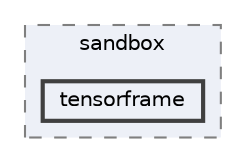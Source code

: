 digraph "external/taskflow/sandbox/tensorframe"
{
 // LATEX_PDF_SIZE
  bgcolor="transparent";
  edge [fontname=Helvetica,fontsize=10,labelfontname=Helvetica,labelfontsize=10];
  node [fontname=Helvetica,fontsize=10,shape=box,height=0.2,width=0.4];
  compound=true
  subgraph clusterdir_4e7b7f50873fa082c47e16cba185e362 {
    graph [ bgcolor="#edf0f7", pencolor="grey50", label="sandbox", fontname=Helvetica,fontsize=10 style="filled,dashed", URL="dir_4e7b7f50873fa082c47e16cba185e362.html",tooltip=""]
  dir_33641966d9436fd1d7664fd01f38203f [label="tensorframe", fillcolor="#edf0f7", color="grey25", style="filled,bold", URL="dir_33641966d9436fd1d7664fd01f38203f.html",tooltip=""];
  }
}
